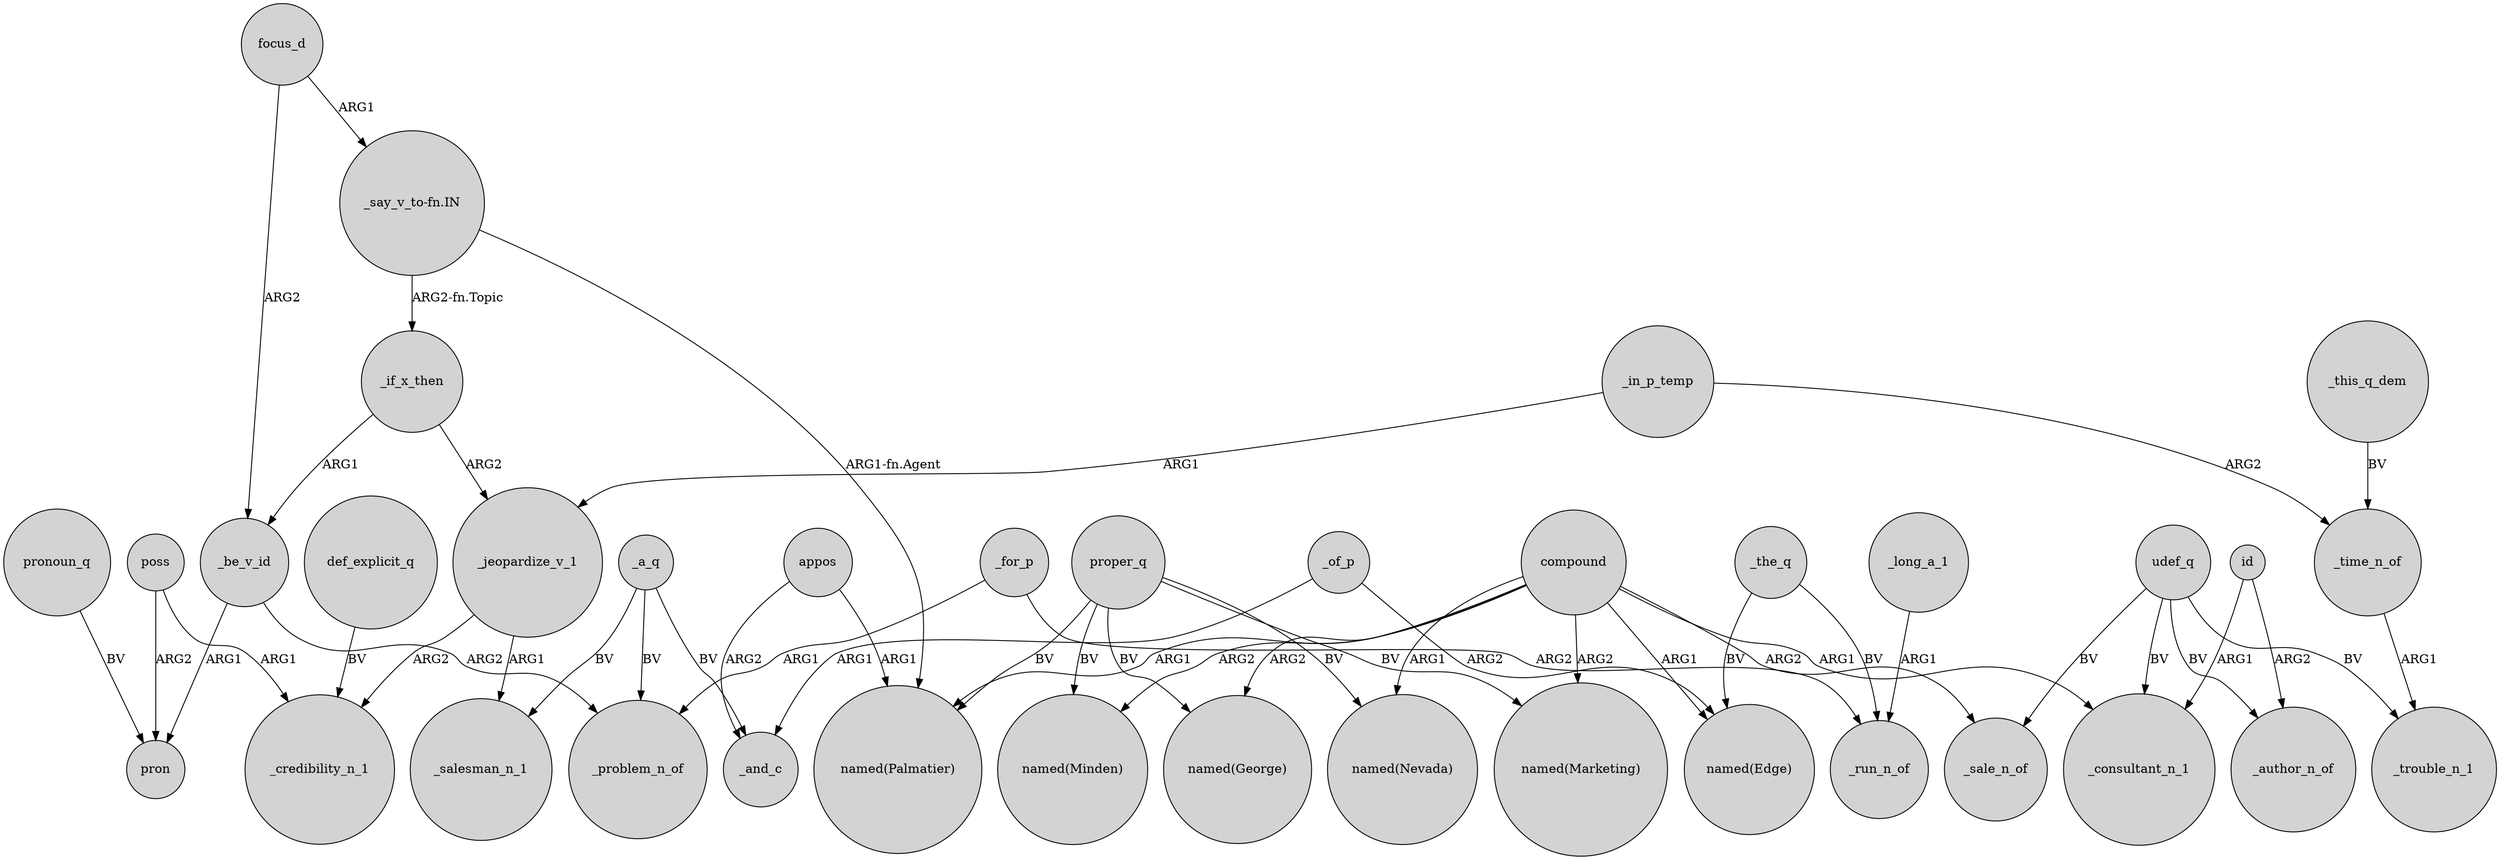 digraph {
	node [shape=circle style=filled]
	focus_d -> _be_v_id [label=ARG2]
	_in_p_temp -> _jeopardize_v_1 [label=ARG1]
	_long_a_1 -> _run_n_of [label=ARG1]
	proper_q -> "named(Nevada)" [label=BV]
	def_explicit_q -> _credibility_n_1 [label=BV]
	"_say_v_to-fn.IN" -> _if_x_then [label="ARG2-fn.Topic"]
	proper_q -> "named(Marketing)" [label=BV]
	poss -> pron [label=ARG2]
	_jeopardize_v_1 -> _credibility_n_1 [label=ARG2]
	id -> _consultant_n_1 [label=ARG1]
	_for_p -> _run_n_of [label=ARG2]
	"_say_v_to-fn.IN" -> "named(Palmatier)" [label="ARG1-fn.Agent"]
	compound -> "named(George)" [label=ARG2]
	id -> _author_n_of [label=ARG2]
	_time_n_of -> _trouble_n_1 [label=ARG1]
	proper_q -> "named(Minden)" [label=BV]
	compound -> "named(Edge)" [label=ARG1]
	_this_q_dem -> _time_n_of [label=BV]
	_be_v_id -> pron [label=ARG1]
	udef_q -> _trouble_n_1 [label=BV]
	_a_q -> _salesman_n_1 [label=BV]
	compound -> _consultant_n_1 [label=ARG1]
	proper_q -> "named(Palmatier)" [label=BV]
	pronoun_q -> pron [label=BV]
	_if_x_then -> _jeopardize_v_1 [label=ARG2]
	compound -> "named(Nevada)" [label=ARG1]
	compound -> _sale_n_of [label=ARG2]
	_in_p_temp -> _time_n_of [label=ARG2]
	appos -> "named(Palmatier)" [label=ARG1]
	poss -> _credibility_n_1 [label=ARG1]
	appos -> _and_c [label=ARG2]
	_a_q -> _and_c [label=BV]
	proper_q -> "named(George)" [label=BV]
	_be_v_id -> _problem_n_of [label=ARG2]
	_of_p -> _and_c [label=ARG1]
	udef_q -> _consultant_n_1 [label=BV]
	_the_q -> _run_n_of [label=BV]
	compound -> "named(Palmatier)" [label=ARG1]
	udef_q -> _sale_n_of [label=BV]
	_for_p -> _problem_n_of [label=ARG1]
	_of_p -> "named(Edge)" [label=ARG2]
	_if_x_then -> _be_v_id [label=ARG1]
	_the_q -> "named(Edge)" [label=BV]
	_jeopardize_v_1 -> _salesman_n_1 [label=ARG1]
	udef_q -> _author_n_of [label=BV]
	compound -> "named(Marketing)" [label=ARG2]
	compound -> "named(Minden)" [label=ARG2]
	focus_d -> "_say_v_to-fn.IN" [label=ARG1]
	_a_q -> _problem_n_of [label=BV]
}
